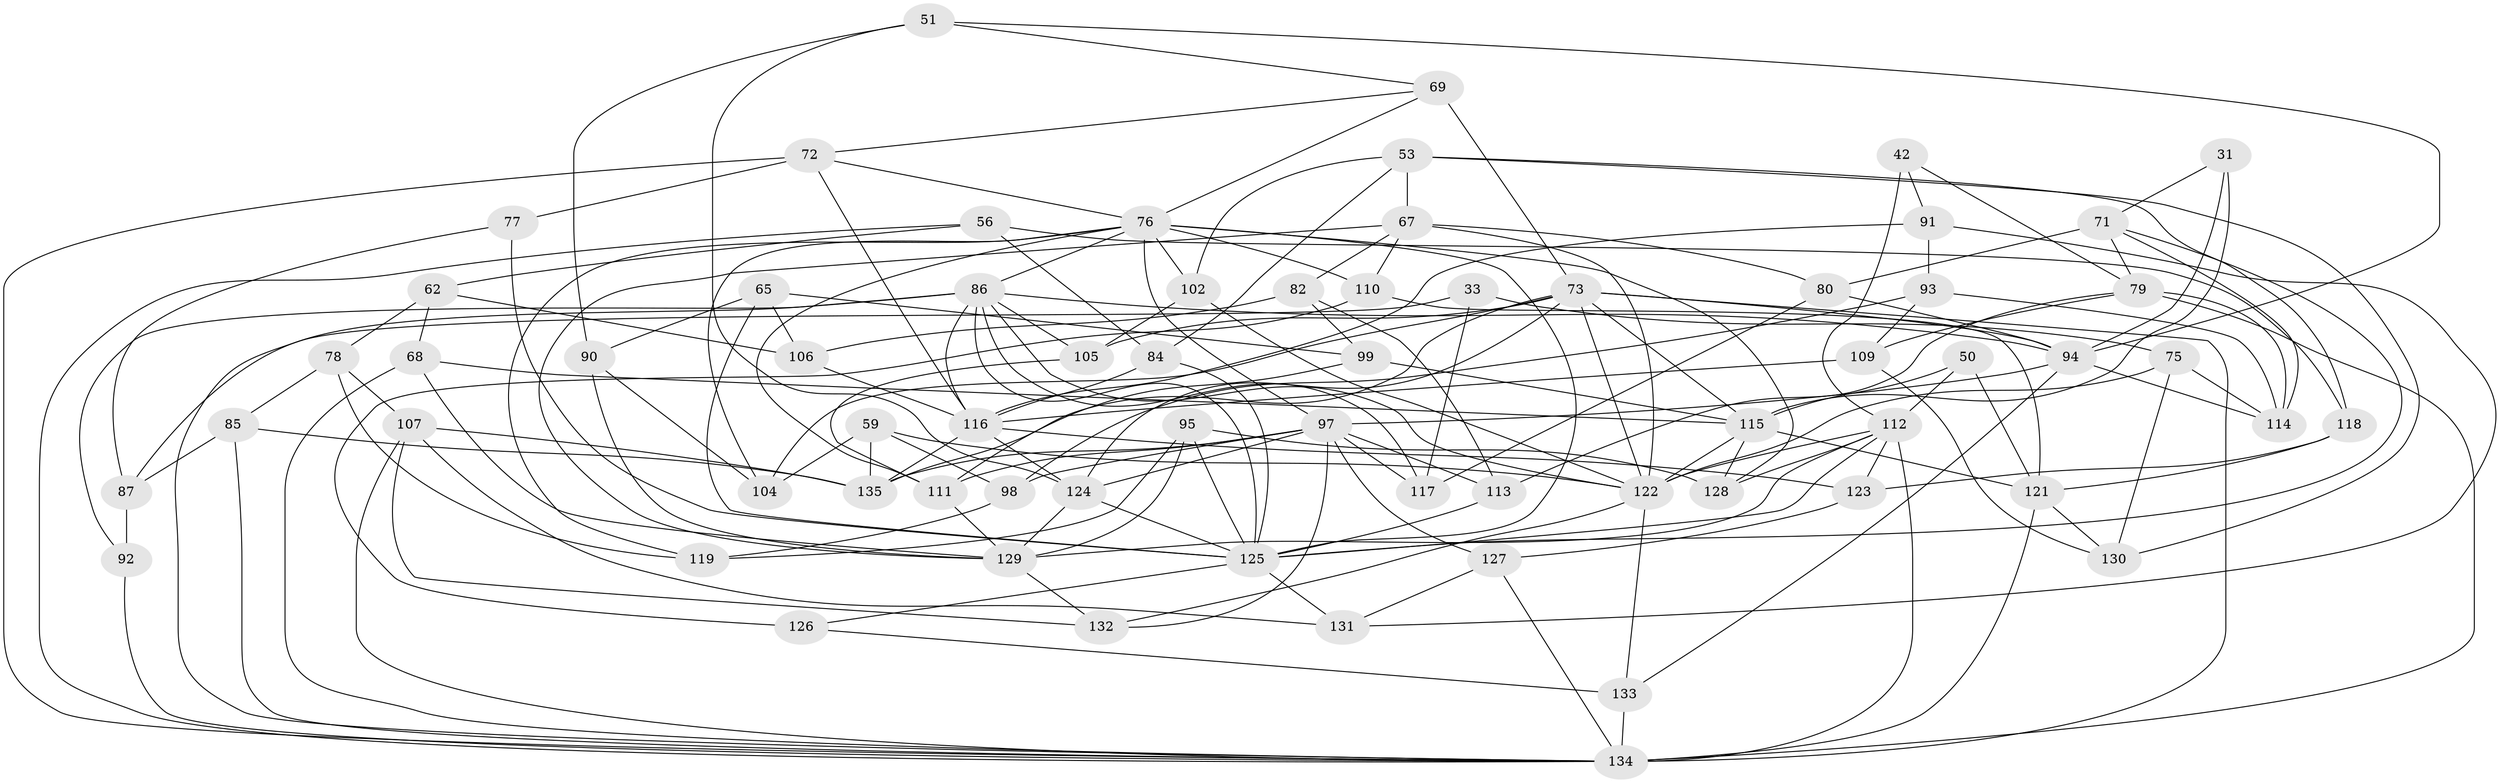 // original degree distribution, {4: 1.0}
// Generated by graph-tools (version 1.1) at 2025/56/03/09/25 04:56:22]
// undirected, 67 vertices, 172 edges
graph export_dot {
graph [start="1"]
  node [color=gray90,style=filled];
  31 [super="+15"];
  33;
  42;
  50;
  51;
  53 [super="+25"];
  56;
  59 [super="+20"];
  62;
  65;
  67 [super="+14+27"];
  68;
  69 [super="+49"];
  71 [super="+57"];
  72 [super="+11"];
  73 [super="+16+30+70"];
  75;
  76 [super="+2+37+54"];
  77;
  78;
  79 [super="+22+17"];
  80;
  82;
  84;
  85;
  86 [super="+81"];
  87 [super="+38"];
  90;
  91;
  92;
  93;
  94 [super="+13+47"];
  95;
  97 [super="+23+83+43"];
  98;
  99;
  102;
  104;
  105;
  106;
  107 [super="+55"];
  109;
  110 [super="+10"];
  111 [super="+101"];
  112 [super="+41+32"];
  113;
  114 [super="+61"];
  115 [super="+64"];
  116 [super="+35+44+103"];
  117;
  118;
  119;
  121 [super="+100"];
  122 [super="+46+58+108"];
  123;
  124 [super="+63+60"];
  125 [super="+48+120"];
  126;
  127;
  128;
  129 [super="+19+89"];
  130;
  131;
  132;
  133;
  134 [super="+29+74+96"];
  135 [super="+12+36"];
  31 -- 115;
  31 -- 71 [weight=2];
  31 -- 94 [weight=3];
  33 -- 75;
  33 -- 117;
  33 -- 87 [weight=2];
  42 -- 79;
  42 -- 91;
  42 -- 112 [weight=2];
  50 -- 112 [weight=2];
  50 -- 115;
  50 -- 121;
  51 -- 90;
  51 -- 94;
  51 -- 69;
  51 -- 124;
  53 -- 84;
  53 -- 130;
  53 -- 67 [weight=2];
  53 -- 102;
  53 -- 118;
  56 -- 84;
  56 -- 62;
  56 -- 118;
  56 -- 134;
  59 -- 135;
  59 -- 98;
  59 -- 104;
  59 -- 122 [weight=3];
  62 -- 106;
  62 -- 68;
  62 -- 78;
  65 -- 125;
  65 -- 99;
  65 -- 106;
  65 -- 90;
  67 -- 80;
  67 -- 110;
  67 -- 82;
  67 -- 129;
  67 -- 122 [weight=2];
  68 -- 115;
  68 -- 129;
  68 -- 134;
  69 -- 76;
  69 -- 73 [weight=3];
  69 -- 72;
  71 -- 114;
  71 -- 80;
  71 -- 79;
  71 -- 125;
  72 -- 77 [weight=2];
  72 -- 116;
  72 -- 76;
  72 -- 134;
  73 -- 104;
  73 -- 135;
  73 -- 115;
  73 -- 134;
  73 -- 105;
  73 -- 94;
  73 -- 124 [weight=2];
  73 -- 122;
  75 -- 130;
  75 -- 114;
  75 -- 122;
  76 -- 104;
  76 -- 110 [weight=2];
  76 -- 128;
  76 -- 97;
  76 -- 119;
  76 -- 102;
  76 -- 111 [weight=2];
  76 -- 86;
  76 -- 125 [weight=2];
  77 -- 125;
  77 -- 87;
  78 -- 119;
  78 -- 85;
  78 -- 107;
  79 -- 134 [weight=2];
  79 -- 113;
  79 -- 114 [weight=2];
  79 -- 109;
  80 -- 117;
  80 -- 94;
  82 -- 113;
  82 -- 99;
  82 -- 106;
  84 -- 125;
  84 -- 116;
  85 -- 87;
  85 -- 135;
  85 -- 134;
  86 -- 116;
  86 -- 134 [weight=2];
  86 -- 105;
  86 -- 117;
  86 -- 122;
  86 -- 92;
  86 -- 125;
  86 -- 94;
  87 -- 92 [weight=2];
  90 -- 104;
  90 -- 129;
  91 -- 93;
  91 -- 131;
  91 -- 116;
  92 -- 134;
  93 -- 109;
  93 -- 98;
  93 -- 114;
  94 -- 133;
  94 -- 97;
  94 -- 114;
  95 -- 128;
  95 -- 119;
  95 -- 125;
  95 -- 129;
  97 -- 127;
  97 -- 132;
  97 -- 117;
  97 -- 113;
  97 -- 98;
  97 -- 135;
  97 -- 124;
  97 -- 111;
  98 -- 119;
  99 -- 115;
  99 -- 111;
  102 -- 105;
  102 -- 122;
  105 -- 111;
  106 -- 116;
  107 -- 132;
  107 -- 131;
  107 -- 135 [weight=2];
  107 -- 134;
  109 -- 130;
  109 -- 116;
  110 -- 126 [weight=2];
  110 -- 121;
  111 -- 129;
  112 -- 123;
  112 -- 125;
  112 -- 128;
  112 -- 129;
  112 -- 134 [weight=2];
  112 -- 122 [weight=2];
  113 -- 125;
  115 -- 128;
  115 -- 121;
  115 -- 122;
  116 -- 135 [weight=2];
  116 -- 124;
  116 -- 123;
  118 -- 123;
  118 -- 121;
  121 -- 134 [weight=3];
  121 -- 130;
  122 -- 132;
  122 -- 133;
  123 -- 127;
  124 -- 125 [weight=2];
  124 -- 129;
  125 -- 131;
  125 -- 126;
  126 -- 133;
  127 -- 131;
  127 -- 134;
  129 -- 132;
  133 -- 134;
}
